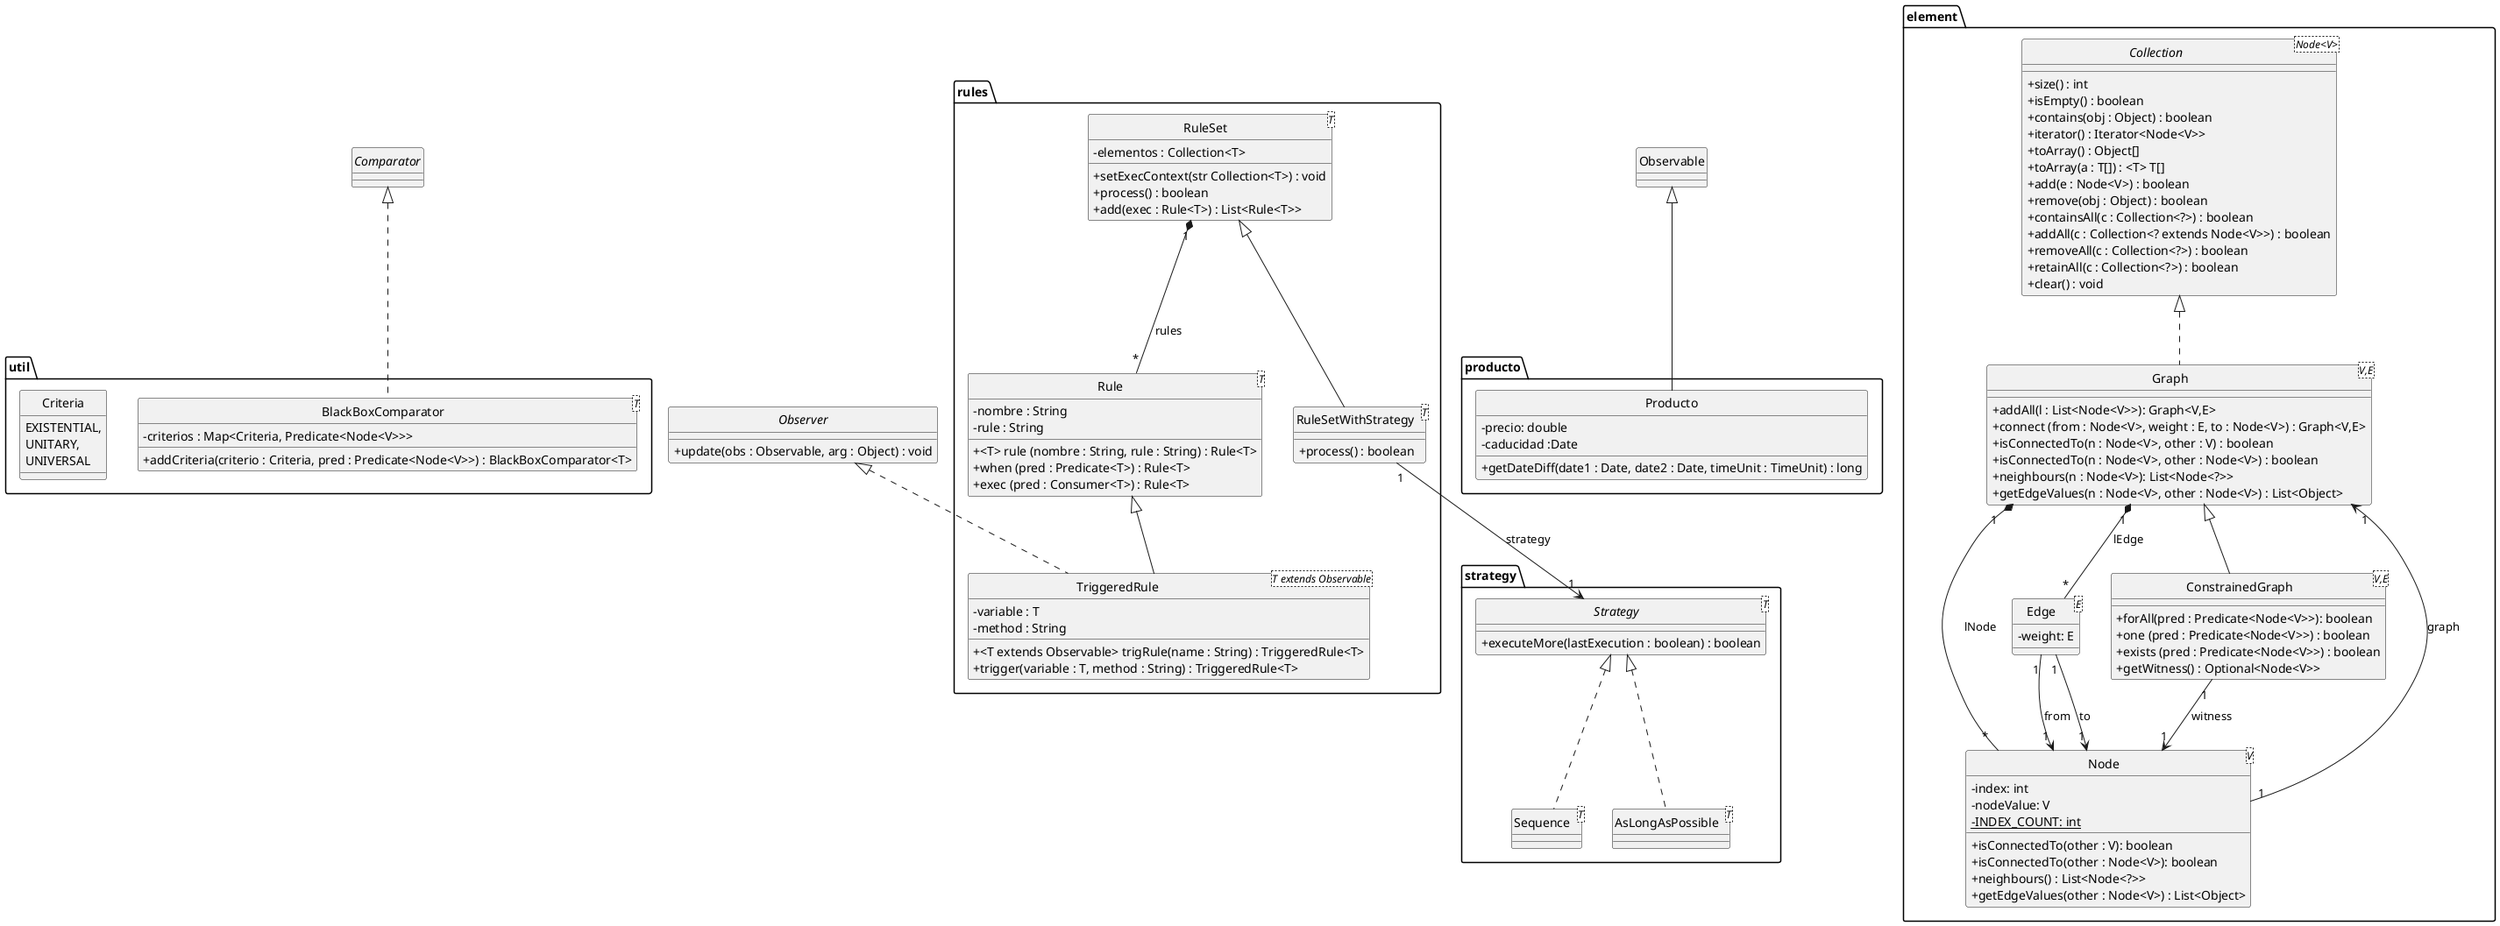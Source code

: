 @startuml diagrama_de_clase
skinparam classAttributeIconSize 0
hide circle

package element {
    class Node<V> {
        - index: int
        - nodeValue: V
        - {static} INDEX_COUNT: int

        + isConnectedTo(other : V): boolean
        + isConnectedTo(other : Node<V>): boolean
        + neighbours() : List<Node<?>>
        + getEdgeValues(other : Node<V>) : List<Object>
    }

    class Edge<E> {
        - weight: E
    }

    class Graph<V,E> {
        + addAll(l : List<Node<V>>): Graph<V,E>
        + connect (from : Node<V>, weight : E, to : Node<V>) : Graph<V,E>
        + isConnectedTo(n : Node<V>, other : V) : boolean
        + isConnectedTo(n : Node<V>, other : Node<V>) : boolean
        + neighbours(n : Node<V>): List<Node<?>>
        + getEdgeValues(n : Node<V>, other : Node<V>) : List<Object>
    }

    class ConstrainedGraph<V,E> {
        + forAll(pred : Predicate<Node<V>>): boolean
        + one (pred : Predicate<Node<V>>) : boolean
        + exists (pred : Predicate<Node<V>>) : boolean
        + getWitness() : Optional<Node<V>>
    }

    interface Collection<Node<V>> {
        + size() : int
        + isEmpty() : boolean
        + contains(obj : Object) : boolean
        + iterator() : Iterator<Node<V>>
        + toArray() : Object[]
        + toArray(a : T[]) : <T> T[]
        + add(e : Node<V>) : boolean
        + remove(obj : Object) : boolean
        + containsAll(c : Collection<?>) : boolean
        + addAll(c : Collection<? extends Node<V>>) : boolean
        + removeAll(c : Collection<?>) : boolean
        + retainAll(c : Collection<?>) : boolean
        + clear() : void
    }
}

ConstrainedGraph -up-|> Graph
Graph .up.|> Collection
ConstrainedGraph "1" --> "1" Node : witness
Node "1" --> "1" Graph : graph
Graph "1" *-- "*" Node : lNode
Graph "1" *-- "*" Edge : lEdge
Edge "1" --> "1" Node : from
Edge "1" --> "1" Node : to


package producto {
    class Producto {
        - precio: double
        - caducidad :Date

        + getDateDiff(date1 : Date, date2 : Date, timeUnit : TimeUnit) : long
    }
}

Producto -up-|> Observable

package rules {
    class Rule<T> {
        - nombre : String
        - rule : String

        + <T> rule (nombre : String, rule : String) : Rule<T>
        + when (pred : Predicate<T>) : Rule<T>
        + exec (pred : Consumer<T>) : Rule<T>
    }

    class RuleSet<T> {
        - elementos : Collection<T>

        + setExecContext(str Collection<T>) : void
        + process() : boolean
        + add(exec : Rule<T>) : List<Rule<T>>
    }

    class RuleSetWithStrategy<T> {
        + process() : boolean
    }

    class TriggeredRule<T extends Observable> {
        - variable : T
        - method : String

        + <T extends Observable> trigRule(name : String) : TriggeredRule<T>
        + trigger(variable : T, method : String) : TriggeredRule<T>
    }
}
interface Observer {
    + update(obs : Observable, arg : Object) : void
}

TriggeredRule -up-|> Rule
RuleSetWithStrategy -up-|> RuleSet
RuleSet "1" *-- "*" Rule : rules
TriggeredRule .up.|> Observer

package strategy {
    interface Strategy<T> {
        + executeMore(lastExecution : boolean) : boolean
    }

    class Sequence<T> {
    }

    class AsLongAsPossible<T> {
    }
}

RuleSetWithStrategy "1" --> "1" Strategy : strategy
Sequence .up.|> Strategy
AsLongAsPossible .up.|> Strategy

package util {
    class BlackBoxComparator<T> {
        - criterios : Map<Criteria, Predicate<Node<V>>>

        + addCriteria(criterio : Criteria, pred : Predicate<Node<V>>) : BlackBoxComparator<T>
    }

    enum Criteria {
        EXISTENTIAL,
        UNITARY,
        UNIVERSAL
    }
}

interface Comparator{
}

BlackBoxComparator .up.|> Comparator


@enduml